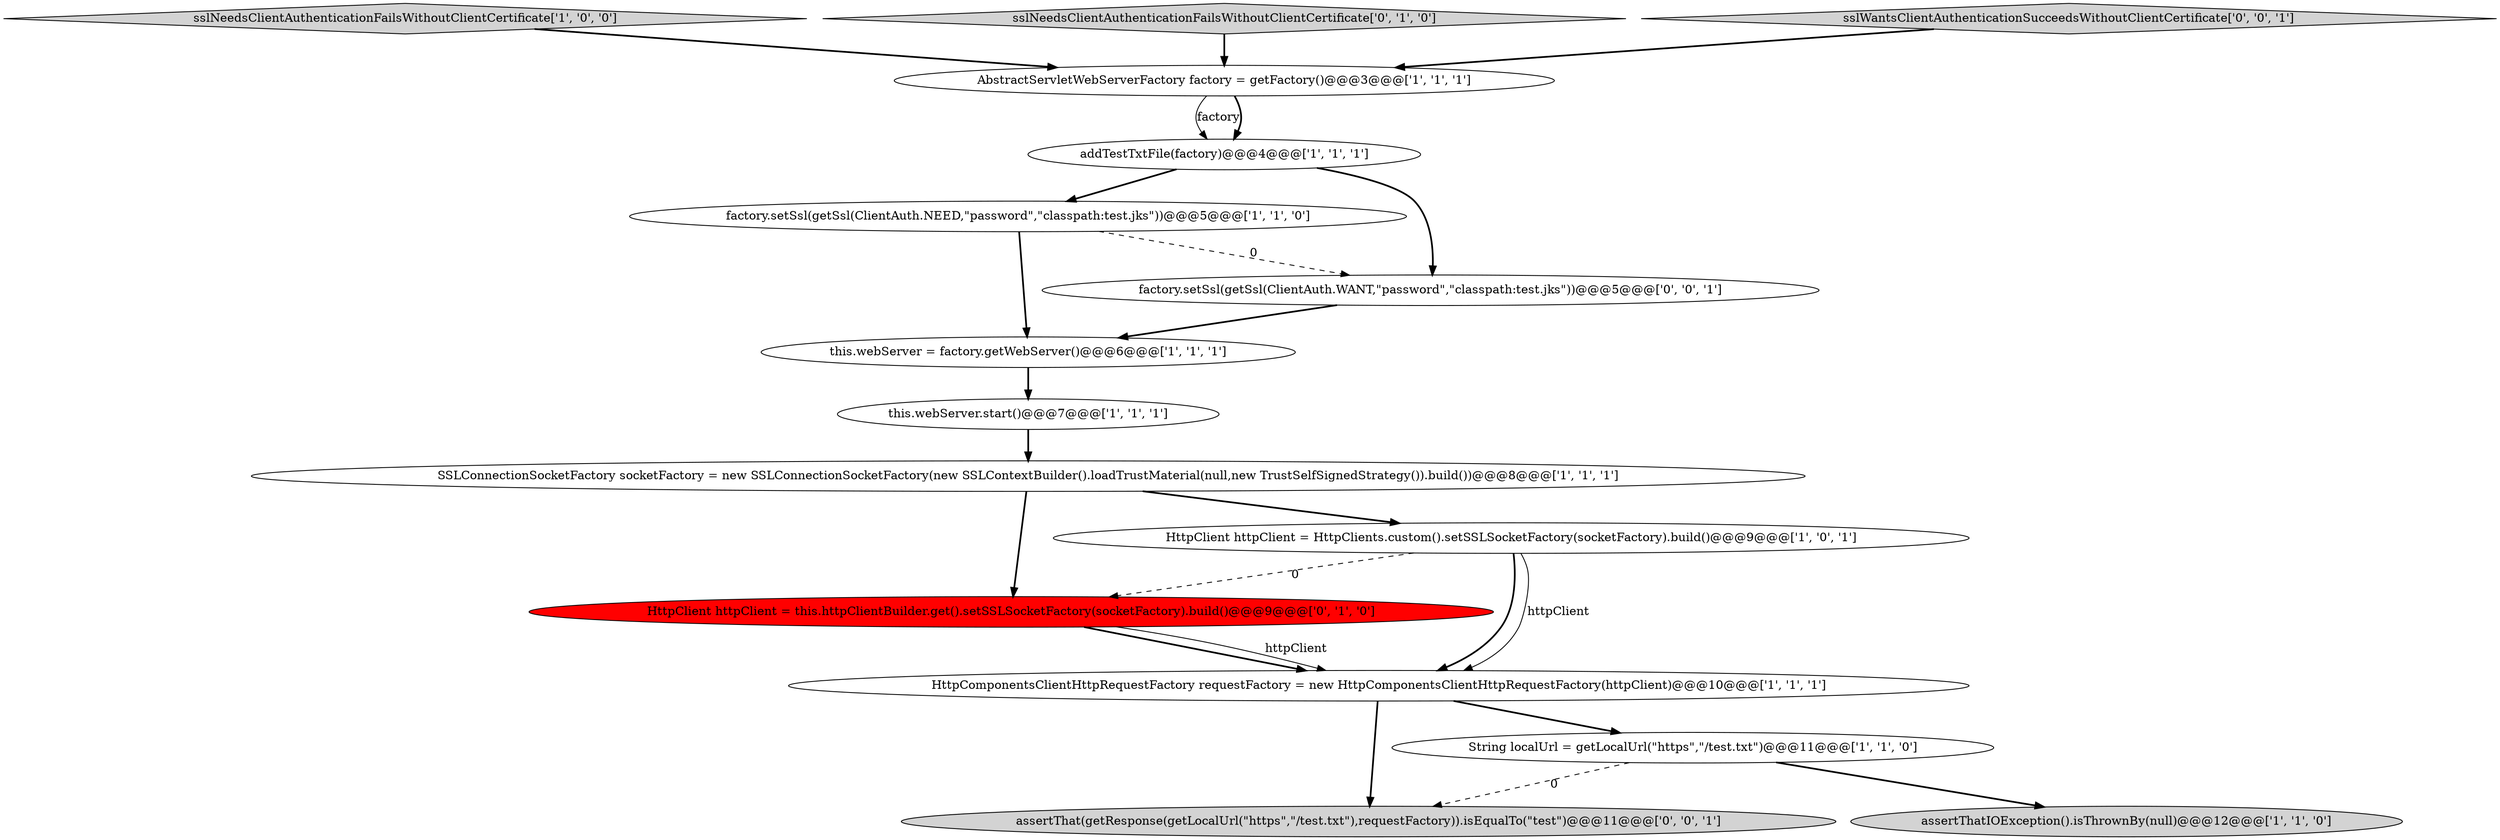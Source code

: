 digraph {
6 [style = filled, label = "sslNeedsClientAuthenticationFailsWithoutClientCertificate['1', '0', '0']", fillcolor = lightgray, shape = diamond image = "AAA0AAABBB1BBB"];
15 [style = filled, label = "factory.setSsl(getSsl(ClientAuth.WANT,\"password\",\"classpath:test.jks\"))@@@5@@@['0', '0', '1']", fillcolor = white, shape = ellipse image = "AAA0AAABBB3BBB"];
0 [style = filled, label = "HttpClient httpClient = HttpClients.custom().setSSLSocketFactory(socketFactory).build()@@@9@@@['1', '0', '1']", fillcolor = white, shape = ellipse image = "AAA0AAABBB1BBB"];
7 [style = filled, label = "HttpComponentsClientHttpRequestFactory requestFactory = new HttpComponentsClientHttpRequestFactory(httpClient)@@@10@@@['1', '1', '1']", fillcolor = white, shape = ellipse image = "AAA0AAABBB1BBB"];
8 [style = filled, label = "this.webServer.start()@@@7@@@['1', '1', '1']", fillcolor = white, shape = ellipse image = "AAA0AAABBB1BBB"];
5 [style = filled, label = "factory.setSsl(getSsl(ClientAuth.NEED,\"password\",\"classpath:test.jks\"))@@@5@@@['1', '1', '0']", fillcolor = white, shape = ellipse image = "AAA0AAABBB1BBB"];
11 [style = filled, label = "sslNeedsClientAuthenticationFailsWithoutClientCertificate['0', '1', '0']", fillcolor = lightgray, shape = diamond image = "AAA0AAABBB2BBB"];
10 [style = filled, label = "this.webServer = factory.getWebServer()@@@6@@@['1', '1', '1']", fillcolor = white, shape = ellipse image = "AAA0AAABBB1BBB"];
1 [style = filled, label = "String localUrl = getLocalUrl(\"https\",\"/test.txt\")@@@11@@@['1', '1', '0']", fillcolor = white, shape = ellipse image = "AAA0AAABBB1BBB"];
3 [style = filled, label = "AbstractServletWebServerFactory factory = getFactory()@@@3@@@['1', '1', '1']", fillcolor = white, shape = ellipse image = "AAA0AAABBB1BBB"];
14 [style = filled, label = "assertThat(getResponse(getLocalUrl(\"https\",\"/test.txt\"),requestFactory)).isEqualTo(\"test\")@@@11@@@['0', '0', '1']", fillcolor = lightgray, shape = ellipse image = "AAA0AAABBB3BBB"];
4 [style = filled, label = "addTestTxtFile(factory)@@@4@@@['1', '1', '1']", fillcolor = white, shape = ellipse image = "AAA0AAABBB1BBB"];
9 [style = filled, label = "SSLConnectionSocketFactory socketFactory = new SSLConnectionSocketFactory(new SSLContextBuilder().loadTrustMaterial(null,new TrustSelfSignedStrategy()).build())@@@8@@@['1', '1', '1']", fillcolor = white, shape = ellipse image = "AAA0AAABBB1BBB"];
2 [style = filled, label = "assertThatIOException().isThrownBy(null)@@@12@@@['1', '1', '0']", fillcolor = lightgray, shape = ellipse image = "AAA0AAABBB1BBB"];
13 [style = filled, label = "sslWantsClientAuthenticationSucceedsWithoutClientCertificate['0', '0', '1']", fillcolor = lightgray, shape = diamond image = "AAA0AAABBB3BBB"];
12 [style = filled, label = "HttpClient httpClient = this.httpClientBuilder.get().setSSLSocketFactory(socketFactory).build()@@@9@@@['0', '1', '0']", fillcolor = red, shape = ellipse image = "AAA1AAABBB2BBB"];
5->10 [style = bold, label=""];
6->3 [style = bold, label=""];
15->10 [style = bold, label=""];
7->1 [style = bold, label=""];
9->0 [style = bold, label=""];
1->14 [style = dashed, label="0"];
4->15 [style = bold, label=""];
3->4 [style = solid, label="factory"];
0->12 [style = dashed, label="0"];
3->4 [style = bold, label=""];
12->7 [style = bold, label=""];
0->7 [style = bold, label=""];
7->14 [style = bold, label=""];
10->8 [style = bold, label=""];
12->7 [style = solid, label="httpClient"];
13->3 [style = bold, label=""];
11->3 [style = bold, label=""];
8->9 [style = bold, label=""];
0->7 [style = solid, label="httpClient"];
1->2 [style = bold, label=""];
9->12 [style = bold, label=""];
5->15 [style = dashed, label="0"];
4->5 [style = bold, label=""];
}
